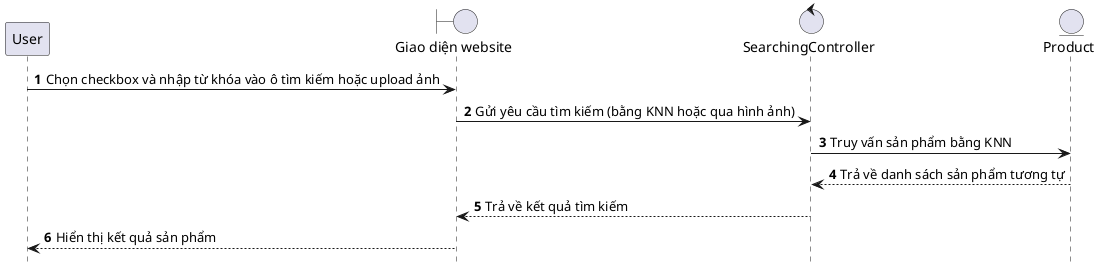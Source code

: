 @startuml SearchProductKNN

hide footbox
autonumber
participant User as user
boundary "Giao diện website" as web
control "SearchingController" as controller
entity "Product" as productEntity

user -> web: Chọn checkbox và nhập từ khóa vào ô tìm kiếm hoặc upload ảnh
web -> controller: Gửi yêu cầu tìm kiếm (bằng KNN hoặc qua hình ảnh)
controller -> productEntity: Truy vấn sản phẩm bằng KNN
productEntity --> controller: Trả về danh sách sản phẩm tương tự
controller --> web: Trả về kết quả tìm kiếm
web --> user: Hiển thị kết quả sản phẩm

@enduml
